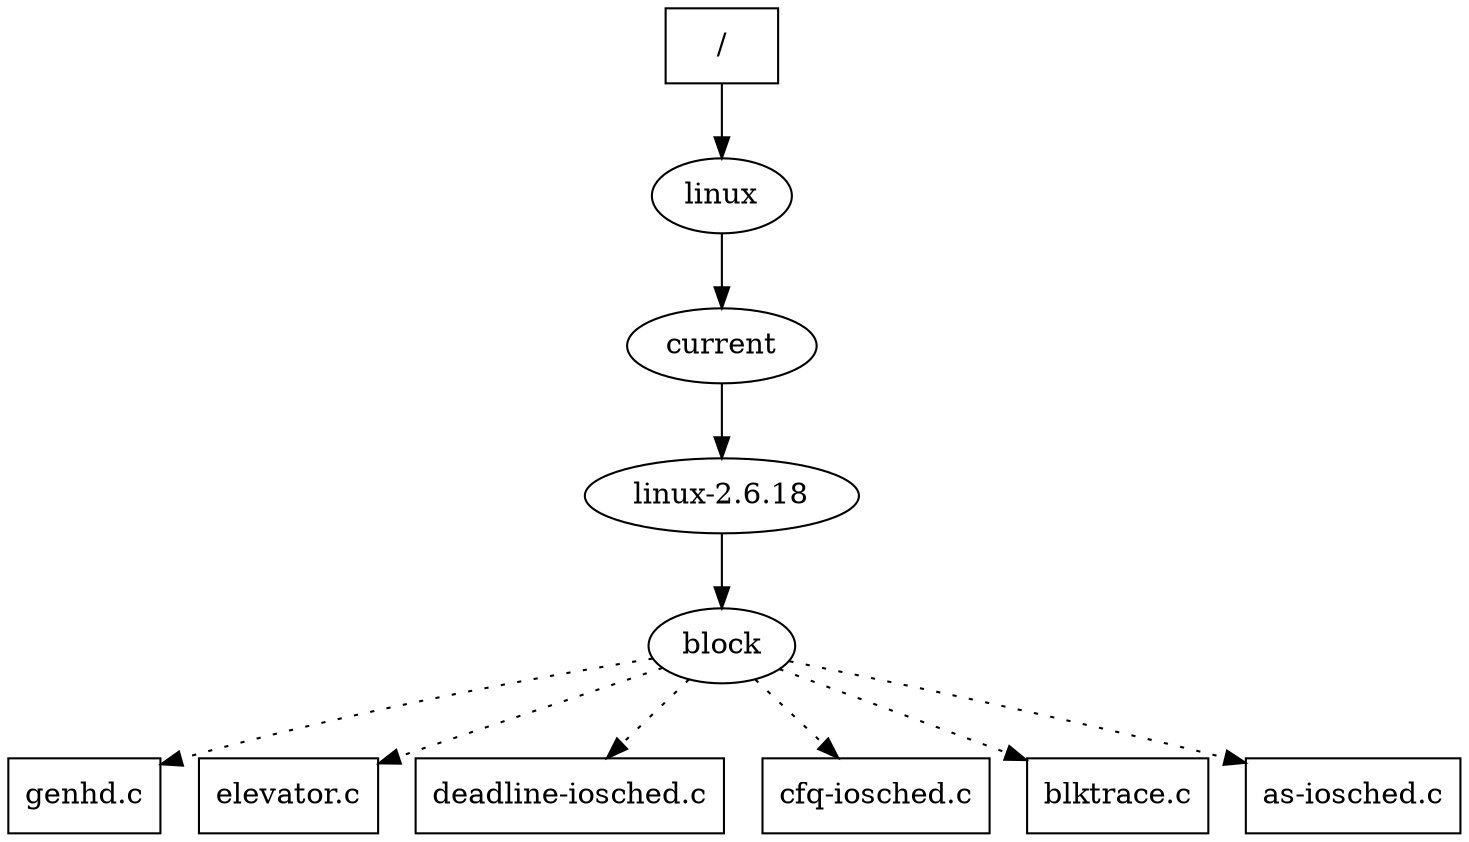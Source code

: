 /* Envoy connection bytecounts and claim trees
 * Host: druid-0.xeno.cl.cam.ac.uk:9922
 * Time: Sat Dec 30 16:12:29 2006
 */

/* Connections:
 *   druid-0.xeno.cl.cam.ac.uk:39956 CLIENT_IN:
 *     messages/bytes in     : 6635/103201
 *     messages/bytes out    : 6635/256514
 *     new messages/bytes in : 1092/16996
 *     new messages/bytes out: 1092/42224
 *   moonraider-0.xeno.cl.cam.ac.uk:9923 STORAGE_OUT:
 *     messages/bytes in     : 27/313824
 *     messages/bytes out    : 27/721
 *     new messages/bytes in : 3/35080
 *     new messages/bytes out: 3/93
 *   skiing-0.xeno.cl.cam.ac.uk:9923 STORAGE_OUT:
 *     messages/bytes in     : 28/223026
 *     messages/bytes out    : 28/752
 *     new messages/bytes in : 2/14861
 *     new messages/bytes out: 2/62
 *   druid-1.xeno.cl.cam.ac.uk:40468 CLIENT_IN:
 *     messages/bytes in     : 4/80
 *     messages/bytes out    : 4/223
 *     new messages/bytes in : 0/0
 *     new messages/bytes out: 0/0
 *   skiing-0.xeno.cl.cam.ac.uk:9922 ENVOY_IN:
 *     messages/bytes in     : 4461/137101
 *     messages/bytes out    : 4461/201025
 *     new messages/bytes in : 588/19628
 *     new messages/bytes out: 588/26460
 *   moonraider-0.xeno.cl.cam.ac.uk:9922 ENVOY_IN:
 *     messages/bytes in     : 5894/167536
 *     messages/bytes out    : 5894/266609
 *     new messages/bytes in : 780/23944
 *     new messages/bytes out: 780/35266
 *   skiing-0.xeno.cl.cam.ac.uk:9922 ENVOY_OUT:
 *     messages/bytes in     : 5/53
 *     messages/bytes out    : 5/484
 *     new messages/bytes in : 0/0
 *     new messages/bytes out: 0/0
 *   moonraider-0.xeno.cl.cam.ac.uk:9922 ENVOY_OUT:
 *     messages/bytes in     : 5/53
 *     messages/bytes out    : 5/484
 *     new messages/bytes in : 1/7
 *     new messages/bytes out: 1/149
 */

/* lease root is / */
digraph _ {
  _ [shape=box];
  _linux_current_linux_2_6_18_block_genhd_c [shape=box,label="genhd.c"];
  _linux_current_linux_2_6_18_block -> _linux_current_linux_2_6_18_block_genhd_c [style=dotted];
  _linux_current_linux_2_6_18_block_elevator_c [shape=box,label="elevator.c"];
  _linux_current_linux_2_6_18_block -> _linux_current_linux_2_6_18_block_elevator_c [style=dotted];
  _linux_current_linux_2_6_18_block_deadline_iosched_c [shape=box,label="deadline-iosched.c"];
  _linux_current_linux_2_6_18_block -> _linux_current_linux_2_6_18_block_deadline_iosched_c [style=dotted];
  _linux_current_linux_2_6_18_block_cfq_iosched_c [shape=box,label="cfq-iosched.c"];
  _linux_current_linux_2_6_18_block -> _linux_current_linux_2_6_18_block_cfq_iosched_c [style=dotted];
  _linux_current_linux_2_6_18_block_blktrace_c [shape=box,label="blktrace.c"];
  _linux_current_linux_2_6_18_block -> _linux_current_linux_2_6_18_block_blktrace_c [style=dotted];
  _linux_current_linux_2_6_18_block_as_iosched_c [shape=box,label="as-iosched.c"];
  _linux_current_linux_2_6_18_block -> _linux_current_linux_2_6_18_block_as_iosched_c [style=dotted];
  _ [label="/"];
  _ -> _linux;
  _linux [label="linux"];
  _linux -> _linux_current;
  _linux_current [label="current"];
  _linux_current -> _linux_current_linux_2_6_18;
  _linux_current_linux_2_6_18 [label="linux-2.6.18"];
  _linux_current_linux_2_6_18 -> _linux_current_linux_2_6_18_block;
  _linux_current_linux_2_6_18_block [label="block"];
}
